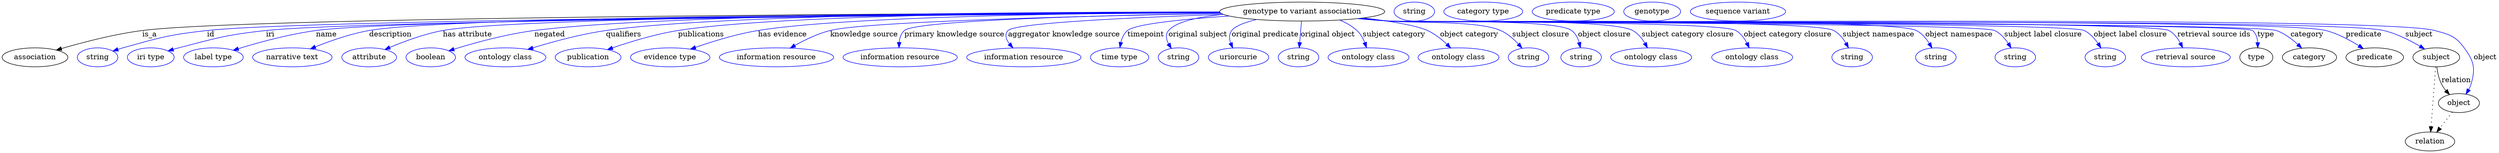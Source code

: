 digraph {
	graph [bb="0,0,4738.4,283"];
	node [label="\N"];
	"genotype to variant association"	[height=0.5,
		label="genotype to variant association",
		pos="2468.4,265",
		width=4.351];
	association	[height=0.5,
		pos="62.394,178",
		width=1.7332];
	"genotype to variant association" -> association	[label=is_a,
		lp="280.39,221.5",
		pos="e,102.91,191.79 2312.2,263.54 1843.2,261.89 467.2,254.87 266.39,229 213.1,222.13 153.57,206.61 112.64,194.66"];
	id	[color=blue,
		height=0.5,
		label=string,
		pos="181.39,178",
		width=1.0652];
	"genotype to variant association" -> id	[color=blue,
		label=id,
		lp="396.39,221.5",
		pos="e,210.38,189.98 2312.6,263.05 1862.2,260.09 578.21,249.88 389.39,229 317.23,221.02 299.34,215.5 229.39,196 226.29,195.13 223.09,\
194.17 219.89,193.15",
		style=solid];
	iri	[color=blue,
		height=0.5,
		label="iri type",
		pos="282.39,178",
		width=1.2277];
	"genotype to variant association" -> iri	[color=blue,
		label=iri,
		lp="509.39,221.5",
		pos="e,315.3,190.2 2312.6,262.83 1879,259.34 678.94,248.07 501.39,229 426.6,220.97 408.22,214.85 335.39,196 332.02,195.13 328.54,194.16 \
325.06,193.15",
		style=solid];
	name	[color=blue,
		height=0.5,
		label="label type",
		pos="401.39,178",
		width=1.5707];
	"genotype to variant association" -> name	[color=blue,
		label=name,
		lp="616.39,221.5",
		pos="e,439.35,191.54 2312.5,263.16 1893.7,260.6 763.8,251.66 596.39,229 545.26,222.08 488.24,206.51 449.14,194.57",
		style=solid];
	description	[color=blue,
		height=0.5,
		label="narrative text",
		pos="551.39,178",
		width=2.0943];
	"genotype to variant association" -> description	[color=blue,
		label=description,
		lp="736.89,221.5",
		pos="e,585.45,194.14 2312.1,263.7 1908.6,262.52 852.7,256.78 696.39,229 661.33,222.77 623.33,209.4 595.03,198.06",
		style=solid];
	"has attribute"	[color=blue,
		height=0.5,
		label=attribute,
		pos="696.39,178",
		width=1.4443];
	"genotype to variant association" -> "has attribute"	[color=blue,
		label="has attribute",
		lp="882.39,221.5",
		pos="e,725.98,192.82 2312.3,263.52 1931.9,261.95 977.72,255.39 835.39,229 800.43,222.52 762.57,208.39 735.2,196.8",
		style=solid];
	negated	[color=blue,
		height=0.5,
		label=boolean,
		pos="813.39,178",
		width=1.2999];
	"genotype to variant association" -> negated	[color=blue,
		label=negated,
		lp="1038.4,221.5",
		pos="e,847.59,190.46 2311.7,264.31 1988.4,264.29 1257.1,260.62 1009.4,229 956.09,222.2 896.47,205.66 857.14,193.46",
		style=solid];
	qualifiers	[color=blue,
		height=0.5,
		label="ontology class",
		pos="954.39,178",
		width=2.1304];
	"genotype to variant association" -> qualifiers	[color=blue,
		label=qualifiers,
		lp="1178.9,221.5",
		pos="e,996.68,193.07 2311.7,264.36 2011.6,264.29 1366,260.36 1145.4,229 1097.6,222.2 1044.5,207.74 1006.5,196.11",
		style=solid];
	publications	[color=blue,
		height=0.5,
		label=publication,
		pos="1111.4,178",
		width=1.7332];
	"genotype to variant association" -> publications	[color=blue,
		label=publications,
		lp="1326.4,221.5",
		pos="e,1148.1,192.71 2311.6,264.32 2036.1,264.06 1475.8,259.61 1282.4,229 1239.3,222.18 1191.8,207.69 1157.8,196.06",
		style=solid];
	"has evidence"	[color=blue,
		height=0.5,
		label="evidence type",
		pos="1267.4,178",
		width=2.0943];
	"genotype to variant association" -> "has evidence"	[color=blue,
		label="has evidence",
		lp="1480.9,221.5",
		pos="e,1305.9,193.61 2311.7,263.61 2065.3,262.18 1598.4,255.86 1434.4,229 1393.5,222.3 1348.6,208.48 1315.7,197.06",
		style=solid];
	"knowledge source"	[color=blue,
		height=0.5,
		label="information resource",
		pos="1469.4,178",
		width=3.015];
	"genotype to variant association" -> "knowledge source"	[color=blue,
		label="knowledge source",
		lp="1635.9,221.5",
		pos="e,1495.5,195.59 2314.4,261.46 2076.8,257.03 1641.1,246.61 1571.4,229 1547.9,223.07 1523.5,211.31 1504.4,200.68",
		style=solid];
	"primary knowledge source"	[color=blue,
		height=0.5,
		label="information resource",
		pos="1704.4,178",
		width=3.015];
	"genotype to variant association" -> "primary knowledge source"	[color=blue,
		label="primary knowledge source",
		lp="1807.4,221.5",
		pos="e,1702.1,196.41 2313.9,261.79 2099.2,258 1734.4,248.7 1712.4,229 1706.1,223.34 1703.4,214.82 1702.5,206.41",
		style=solid];
	"aggregator knowledge source"	[color=blue,
		height=0.5,
		label="information resource",
		pos="1939.4,178",
		width=3.015];
	"genotype to variant association" -> "aggregator knowledge source"	[color=blue,
		label="aggregator knowledge source",
		lp="2015.9,221.5",
		pos="e,1918.7,195.97 2318.8,259.65 2158,254.23 1923.3,243.83 1909.4,229 1902.4,221.54 1905.6,212.18 1912,203.58",
		style=solid];
	timepoint	[color=blue,
		height=0.5,
		label="time type",
		pos="2121.4,178",
		width=1.5346];
	"genotype to variant association" -> timepoint	[color=blue,
		label=timepoint,
		lp="2171.4,221.5",
		pos="e,2121.9,196.47 2329.8,256.56 2245.7,250.8 2151.7,241.67 2136.4,229 2129.6,223.41 2125.9,214.91 2123.8,206.49",
		style=solid];
	"original subject"	[color=blue,
		height=0.5,
		label=string,
		pos="2233.4,178",
		width=1.0652];
	"genotype to variant association" -> "original subject"	[color=blue,
		label="original subject",
		lp="2270.4,221.5",
		pos="e,2219.6,194.92 2318.4,259.72 2272,255.01 2229.2,245.99 2214.4,229 2208.1,221.83 2209.9,212.39 2214.3,203.65",
		style=solid];
	"original predicate"	[color=blue,
		height=0.5,
		label=uriorcurie,
		pos="2347.4,178",
		width=1.5887];
	"genotype to variant association" -> "original predicate"	[color=blue,
		label="original predicate",
		lp="2397.9,221.5",
		pos="e,2336.3,195.76 2381.5,249.91 2359.9,244.58 2341.1,237.66 2334.4,229 2329.1,222.16 2329.6,213.39 2332.4,205.11",
		style=solid];
	"original object"	[color=blue,
		height=0.5,
		label=string,
		pos="2461.4,178",
		width=1.0652];
	"genotype to variant association" -> "original object"	[color=blue,
		label="original object",
		lp="2516.9,221.5",
		pos="e,2462.8,196.18 2467,246.8 2466,235.16 2464.7,219.55 2463.6,206.24",
		style=solid];
	"subject category"	[color=blue,
		height=0.5,
		label="ontology class",
		pos="2594.4,178",
		width=2.1304];
	"genotype to variant association" -> "subject category"	[color=blue,
		label="subject category",
		lp="2642.9,221.5",
		pos="e,2590.6,196.4 2539.6,248.91 2551.5,244.01 2563,237.55 2572.4,229 2579.1,222.84 2583.9,214.24 2587.3,205.9",
		style=solid];
	"object category"	[color=blue,
		height=0.5,
		label="ontology class",
		pos="2765.4,178",
		width=2.1304];
	"genotype to variant association" -> "object category"	[color=blue,
		label="object category",
		lp="2785.9,221.5",
		pos="e,2750.6,195.73 2584.9,252.92 2633.8,247.03 2684.4,238.93 2706.4,229 2720,222.83 2733,212.54 2743.3,202.9",
		style=solid];
	"subject closure"	[color=blue,
		height=0.5,
		label=string,
		pos="2898.4,178",
		width=1.0652];
	"genotype to variant association" -> "subject closure"	[color=blue,
		label="subject closure",
		lp="2921.9,221.5",
		pos="e,2886,195.55 2580,252.31 2598.2,250.48 2616.8,248.65 2634.4,247 2681.2,242.6 2802.4,248.22 2845.4,229 2858.3,223.21 2870.1,212.91 \
2879.2,203.16",
		style=solid];
	"object closure"	[color=blue,
		height=0.5,
		label=string,
		pos="2998.4,178",
		width=1.0652];
	"genotype to variant association" -> "object closure"	[color=blue,
		label="object closure",
		lp="3042.4,221.5",
		pos="e,2997,196.24 2577.7,252.02 2596.6,250.17 2616.1,248.42 2634.4,247 2672.8,244.04 2949.5,251.95 2980.4,229 2987.7,223.55 2992.1,214.81 \
2994.7,206.16",
		style=solid];
	"subject category closure"	[color=blue,
		height=0.5,
		label="ontology class",
		pos="3131.4,178",
		width=2.1304];
	"genotype to variant association" -> "subject category closure"	[color=blue,
		label="subject category closure",
		lp="3200.9,221.5",
		pos="e,3124.4,196.12 2576.4,251.95 2595.7,250.08 2615.6,248.33 2634.4,247 2685.6,243.38 3051.3,253.61 3096.4,229 3106.2,223.67 3113.8,\
214.3 3119.4,205.1",
		style=solid];
	"object category closure"	[color=blue,
		height=0.5,
		label="ontology class",
		pos="3323.4,178",
		width=2.1304];
	"genotype to variant association" -> "object category closure"	[color=blue,
		label="object category closure",
		lp="3390.9,221.5",
		pos="e,3317.7,196.11 2575.5,251.85 2595,249.96 2615.3,248.24 2634.4,247 2670.9,244.64 3260.7,247.22 3292.4,229 3301.6,223.71 3308.4,214.48 \
3313.3,205.38",
		style=solid];
	"subject namespace"	[color=blue,
		height=0.5,
		label=string,
		pos="3513.4,178",
		width=1.0652];
	"genotype to variant association" -> "subject namespace"	[color=blue,
		label="subject namespace",
		lp="3563.4,221.5",
		pos="e,3506.4,196.19 2575,251.8 2594.7,249.91 2615.2,248.19 2634.4,247 2681.2,244.11 3437,251.1 3478.4,229 3488.2,223.76 3495.9,214.4 \
3501.5,205.19",
		style=solid];
	"object namespace"	[color=blue,
		height=0.5,
		label=string,
		pos="3672.4,178",
		width=1.0652];
	"genotype to variant association" -> "object namespace"	[color=blue,
		label="object namespace",
		lp="3716.4,221.5",
		pos="e,3665,195.74 2575,251.74 2594.7,249.86 2615.2,248.16 2634.4,247 2689.9,243.66 3586,254.48 3635.4,229 3645.7,223.68 3653.9,213.99 \
3659.9,204.56",
		style=solid];
	"subject label closure"	[color=blue,
		height=0.5,
		label=string,
		pos="3823.4,178",
		width=1.0652];
	"genotype to variant association" -> "subject label closure"	[color=blue,
		label="subject label closure",
		lp="3876.4,221.5",
		pos="e,3815.4,195.77 2574.6,251.75 2594.4,249.85 2615,248.14 2634.4,247 2666.3,245.12 3755.8,243.24 3784.4,229 3795.1,223.66 3803.8,213.84 \
3810.2,204.31",
		style=solid];
	"object label closure"	[color=blue,
		height=0.5,
		label=string,
		pos="3994.4,178",
		width=1.0652];
	"genotype to variant association" -> "object label closure"	[color=blue,
		label="object label closure",
		lp="4041.9,221.5",
		pos="e,3986.1,195.79 2574.5,251.72 2594.4,249.82 2615,248.12 2634.4,247 2671,244.88 3921.5,245.11 3954.4,229 3965.3,223.69 3974.1,213.87 \
3980.7,204.33",
		style=solid];
	"retrieval source ids"	[color=blue,
		height=0.5,
		label="retrieval source",
		pos="4147.4,178",
		width=2.347];
	"genotype to variant association" -> "retrieval source ids"	[color=blue,
		label="retrieval source ids",
		lp="4200.9,221.5",
		pos="e,4141.4,196.18 2574.5,251.7 2594.4,249.8 2615,248.11 2634.4,247 2675.5,244.65 4079.4,248.97 4115.4,229 4124.9,223.75 4131.9,214.39 \
4137,205.18",
		style=solid];
	type	[height=0.5,
		pos="4281.4,178",
		width=0.86659];
	"genotype to variant association" -> type	[color=blue,
		label=type,
		lp="4299.4,221.5",
		pos="e,4284.1,195.98 2574.5,251.68 2594.4,249.78 2615,248.1 2634.4,247 2657.1,245.71 4257.3,244.04 4274.4,229 4280.9,223.32 4283.4,214.65 \
4284.1,206.12",
		style=solid];
	category	[height=0.5,
		pos="4382.4,178",
		width=1.4263];
	"genotype to variant association" -> category	[color=blue,
		label=category,
		lp="4377.9,221.5",
		pos="e,4367.7,195.48 2574.1,251.71 2594.1,249.8 2614.9,248.1 2634.4,247 2681.1,244.36 4275.3,244.64 4319.4,229 4334.6,223.59 4349,212.84 \
4360.1,202.68",
		style=solid];
	predicate	[height=0.5,
		pos="4506.4,178",
		width=1.5165];
	"genotype to variant association" -> predicate	[color=blue,
		label=predicate,
		lp="4485.4,221.5",
		pos="e,4484.7,194.58 2574.1,251.71 2594.1,249.8 2614.9,248.1 2634.4,247 2733.1,241.46 4317.7,253.62 4413.4,229 4435.8,223.25 4458.7,211.04 \
4476.1,200.13",
		style=solid];
	subject	[height=0.5,
		pos="4623.4,178",
		width=1.2277];
	"genotype to variant association" -> subject	[color=blue,
		label=subject,
		lp="4590.4,221.5",
		pos="e,4601.1,193.87 2574.1,251.7 2594.1,249.79 2614.9,248.09 2634.4,247 2739.2,241.15 4421.4,253.6 4523.4,229 4547.9,223.1 4573.2,210.33 \
4592.3,199.18",
		style=solid];
	object	[height=0.5,
		pos="4666.4,91",
		width=1.0832];
	"genotype to variant association" -> object	[color=blue,
		label=object,
		lp="4716.4,178",
		pos="e,4679.8,108.09 2574.1,251.69 2594.1,249.78 2614.9,248.09 2634.4,247 2744.6,240.87 4514.1,258.51 4620.4,229 4648.2,221.27 4659.2,\
219.22 4676.4,196 4695,170.92 4698.3,156.9 4689.4,127 4688.4,123.55 4686.9,120.13 4685.1,116.85",
		style=solid];
	association_type	[color=blue,
		height=0.5,
		label=string,
		pos="2681.4,265",
		width=1.0652];
	association_category	[color=blue,
		height=0.5,
		label="category type",
		pos="2812.4,265",
		width=2.0762];
	"genotype to variant association_predicate"	[color=blue,
		height=0.5,
		label="predicate type",
		pos="2983.4,265",
		width=2.1665];
	subject -> object	[label=relation,
		lp="4661.4,134.5",
		pos="e,4648.5,107.23 4624.5,159.55 4625.7,149.57 4628.2,137.07 4633.4,127 4635.6,122.68 4638.5,118.52 4641.7,114.66"];
	relation	[height=0.5,
		pos="4611.4,18",
		width=1.2999];
	subject -> relation	[pos="e,4612.7,36.188 4622.1,159.79 4620,132.48 4616,78.994 4613.5,46.38",
		style=dotted];
	"genotype to variant association_subject"	[color=blue,
		height=0.5,
		label=genotype,
		pos="3133.4,265",
		width=1.4985];
	object -> relation	[pos="e,4624.2,35.54 4653.9,73.889 4647,64.939 4638.2,53.617 4630.4,43.584",
		style=dotted];
	"genotype to variant association_object"	[color=blue,
		height=0.5,
		label="sequence variant",
		pos="3295.4,265",
		width=2.5095];
}
